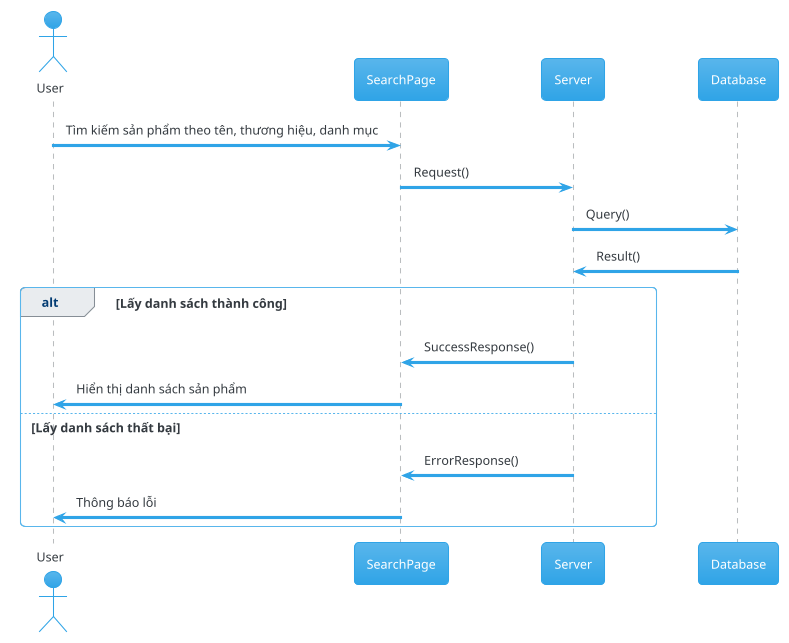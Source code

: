 @startuml find product
!theme cerulean

actor       User       as u
participant SearchPage as sp
participant Server as s
participant Database as d

u   -> sp: Tìm kiếm sản phẩm theo tên, thương hiệu, danh mục

sp  -> s: Request()
s   -> d: Query()
d   -> s: Result()

alt Lấy danh sách thành công
  s   -> sp: SuccessResponse()
  sp  -> u: Hiển thị danh sách sản phẩm
else Lấy danh sách thất bại
  s   -> sp: ErrorResponse()
  sp  -> u: Thông báo lỗi
end

@enduml